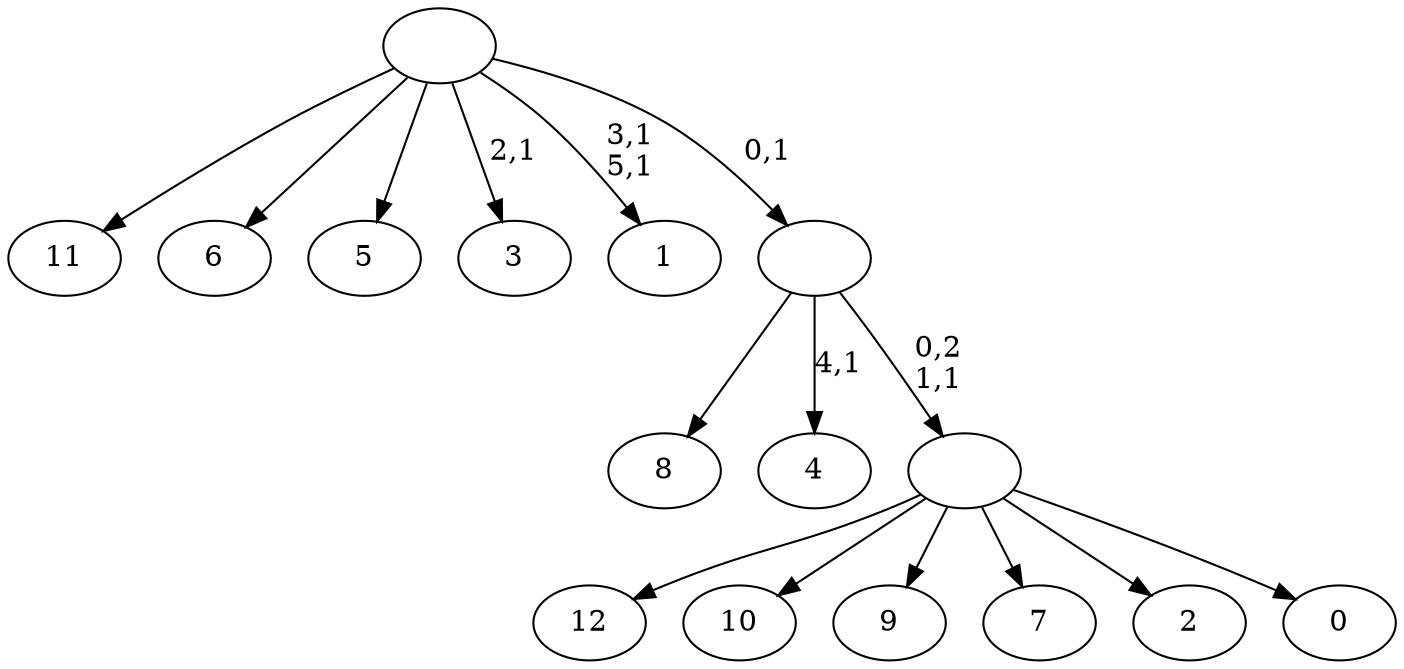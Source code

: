 digraph T {
	19 [label="12"]
	18 [label="11"]
	17 [label="10"]
	16 [label="9"]
	15 [label="8"]
	14 [label="7"]
	13 [label="6"]
	12 [label="5"]
	11 [label="4"]
	9 [label="3"]
	7 [label="2"]
	6 [label="1"]
	3 [label="0"]
	2 [label=""]
	1 [label=""]
	0 [label=""]
	2 -> 19 [label=""]
	2 -> 17 [label=""]
	2 -> 16 [label=""]
	2 -> 14 [label=""]
	2 -> 7 [label=""]
	2 -> 3 [label=""]
	1 -> 11 [label="4,1"]
	1 -> 15 [label=""]
	1 -> 2 [label="0,2\n1,1"]
	0 -> 6 [label="3,1\n5,1"]
	0 -> 9 [label="2,1"]
	0 -> 18 [label=""]
	0 -> 13 [label=""]
	0 -> 12 [label=""]
	0 -> 1 [label="0,1"]
}
